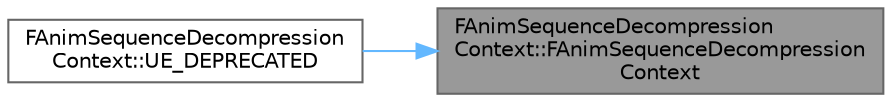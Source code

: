 digraph "FAnimSequenceDecompressionContext::FAnimSequenceDecompressionContext"
{
 // INTERACTIVE_SVG=YES
 // LATEX_PDF_SIZE
  bgcolor="transparent";
  edge [fontname=Helvetica,fontsize=10,labelfontname=Helvetica,labelfontsize=10];
  node [fontname=Helvetica,fontsize=10,shape=box,height=0.2,width=0.4];
  rankdir="RL";
  Node1 [id="Node000001",label="FAnimSequenceDecompression\lContext::FAnimSequenceDecompression\lContext",height=0.2,width=0.4,color="gray40", fillcolor="grey60", style="filled", fontcolor="black",tooltip=" "];
  Node1 -> Node2 [id="edge1_Node000001_Node000002",dir="back",color="steelblue1",style="solid",tooltip=" "];
  Node2 [id="Node000002",label="FAnimSequenceDecompression\lContext::UE_DEPRECATED",height=0.2,width=0.4,color="grey40", fillcolor="white", style="filled",URL="$d3/d67/structFAnimSequenceDecompressionContext.html#a8aa5f175c5a8a845f7b310c5ffc52340",tooltip=" "];
}
